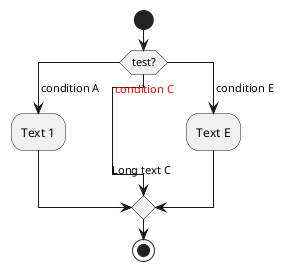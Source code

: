 {
  "sha1": "1fa46pdx8v5f0rm901px9tp3x3u1qfu",
  "insertion": {
    "when": "2024-05-30T20:48:19.666Z",
    "url": "https://forum.plantuml.net/15606/activity-arrow-label-overlap-on-some-activity-diagram",
    "user": "plantuml@gmail.com"
  }
}
@startuml
start
switch (test?)
case ( condition A )
  :Text 1;
-[#red]->
case ( <color:red>condition C )
-[#blue]-> Long text C;
case ( condition E )
  :Text E;
endswitch
stop
@enduml
